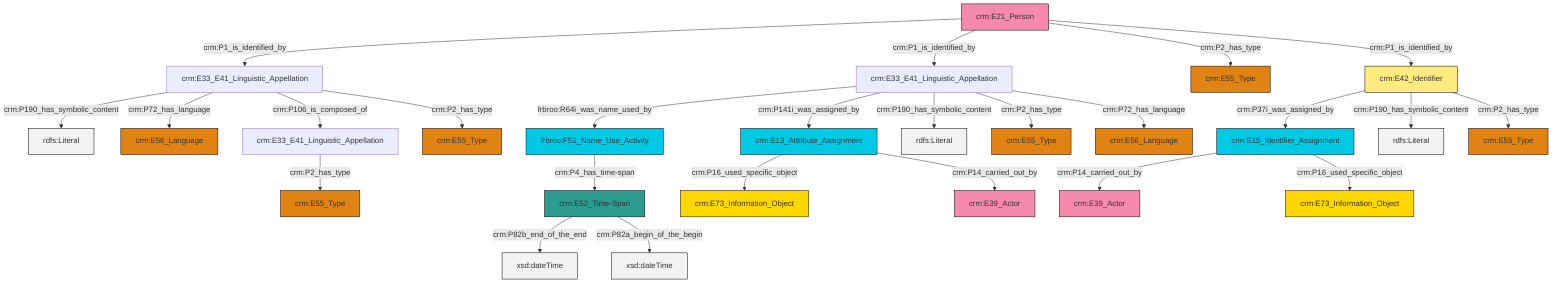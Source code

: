 graph TD
classDef Literal fill:#f2f2f2,stroke:#000000;
classDef CRM_Entity fill:#FFFFFF,stroke:#000000;
classDef Temporal_Entity fill:#00C9E6, stroke:#000000;
classDef Type fill:#E18312, stroke:#000000;
classDef Time-Span fill:#2C9C91, stroke:#000000;
classDef Appellation fill:#FFEB7F, stroke:#000000;
classDef Place fill:#008836, stroke:#000000;
classDef Persistent_Item fill:#B266B2, stroke:#000000;
classDef Conceptual_Object fill:#FFD700, stroke:#000000;
classDef Physical_Thing fill:#D2B48C, stroke:#000000;
classDef Actor fill:#f58aad, stroke:#000000;
classDef PC_Classes fill:#4ce600, stroke:#000000;
classDef Multi fill:#cccccc,stroke:#000000;

6["crm:E15_Identifier_Assignment"]:::Temporal_Entity -->|crm:P14_carried_out_by| 7["crm:E39_Actor"]:::Actor
13["crm:E33_E41_Linguistic_Appellation"]:::Default -->|crm:P190_has_symbolic_content| 15[rdfs:Literal]:::Literal
6["crm:E15_Identifier_Assignment"]:::Temporal_Entity -->|crm:P16_used_specific_object| 18["crm:E73_Information_Object"]:::Conceptual_Object
19["crm:E33_E41_Linguistic_Appellation"]:::Default -->|frbroo:R64i_was_name_used_by| 8["frbroo:F52_Name_Use_Activity"]:::Temporal_Entity
2["crm:E21_Person"]:::Actor -->|crm:P1_is_identified_by| 13["crm:E33_E41_Linguistic_Appellation"]:::Default
19["crm:E33_E41_Linguistic_Appellation"]:::Default -->|crm:P141i_was_assigned_by| 20["crm:E13_Attribute_Assignment"]:::Temporal_Entity
4["crm:E52_Time-Span"]:::Time-Span -->|crm:P82b_end_of_the_end| 21[xsd:dateTime]:::Literal
19["crm:E33_E41_Linguistic_Appellation"]:::Default -->|crm:P190_has_symbolic_content| 23[rdfs:Literal]:::Literal
4["crm:E52_Time-Span"]:::Time-Span -->|crm:P82a_begin_of_the_begin| 24[xsd:dateTime]:::Literal
19["crm:E33_E41_Linguistic_Appellation"]:::Default -->|crm:P2_has_type| 25["crm:E55_Type"]:::Type
2["crm:E21_Person"]:::Actor -->|crm:P1_is_identified_by| 19["crm:E33_E41_Linguistic_Appellation"]:::Default
20["crm:E13_Attribute_Assignment"]:::Temporal_Entity -->|crm:P16_used_specific_object| 33["crm:E73_Information_Object"]:::Conceptual_Object
10["crm:E42_Identifier"]:::Appellation -->|crm:P37i_was_assigned_by| 6["crm:E15_Identifier_Assignment"]:::Temporal_Entity
10["crm:E42_Identifier"]:::Appellation -->|crm:P190_has_symbolic_content| 37[rdfs:Literal]:::Literal
13["crm:E33_E41_Linguistic_Appellation"]:::Default -->|crm:P72_has_language| 38["crm:E56_Language"]:::Type
2["crm:E21_Person"]:::Actor -->|crm:P2_has_type| 0["crm:E55_Type"]:::Type
13["crm:E33_E41_Linguistic_Appellation"]:::Default -->|crm:P106_is_composed_of| 27["crm:E33_E41_Linguistic_Appellation"]:::Default
2["crm:E21_Person"]:::Actor -->|crm:P1_is_identified_by| 10["crm:E42_Identifier"]:::Appellation
10["crm:E42_Identifier"]:::Appellation -->|crm:P2_has_type| 41["crm:E55_Type"]:::Type
13["crm:E33_E41_Linguistic_Appellation"]:::Default -->|crm:P2_has_type| 16["crm:E55_Type"]:::Type
20["crm:E13_Attribute_Assignment"]:::Temporal_Entity -->|crm:P14_carried_out_by| 34["crm:E39_Actor"]:::Actor
27["crm:E33_E41_Linguistic_Appellation"]:::Default -->|crm:P2_has_type| 31["crm:E55_Type"]:::Type
19["crm:E33_E41_Linguistic_Appellation"]:::Default -->|crm:P72_has_language| 29["crm:E56_Language"]:::Type
8["frbroo:F52_Name_Use_Activity"]:::Temporal_Entity -->|crm:P4_has_time-span| 4["crm:E52_Time-Span"]:::Time-Span